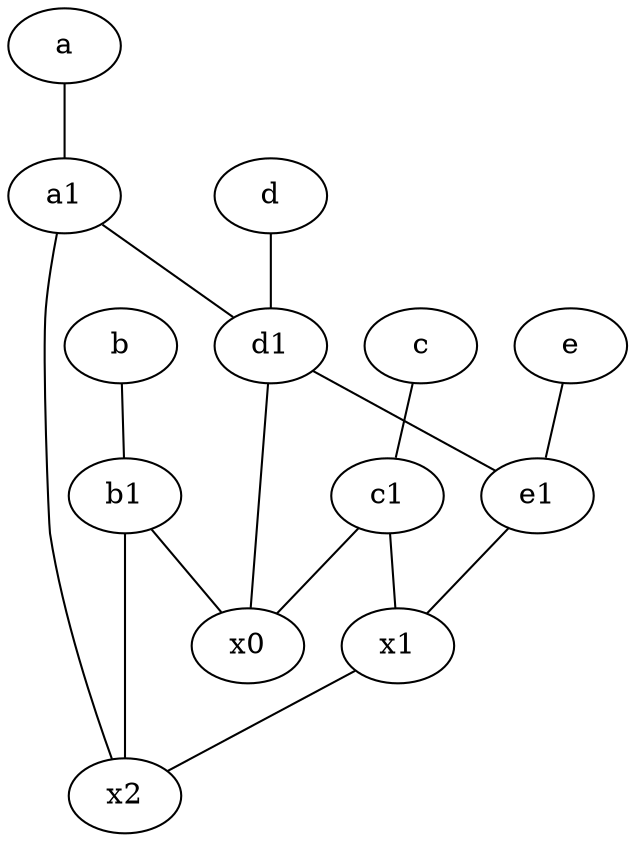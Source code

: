 graph {
	node [labelfontsize=50]
	e [labelfontsize=50 pos="7,9!"]
	x1 [labelfontsize=50]
	d1 [labelfontsize=50 pos="3,5!"]
	c [labelfontsize=50 pos="4.5,2!"]
	b1 [labelfontsize=50 pos="9,4!"]
	e1 [labelfontsize=50 pos="7,7!"]
	a1 [labelfontsize=50 pos="8,3!"]
	a [labelfontsize=50 pos="8,2!"]
	d [labelfontsize=50 pos="2,5!"]
	c1 [labelfontsize=50 pos="4.5,3!"]
	x2 [labelfontsize=50]
	x0 [labelfontsize=50]
	b [labelfontsize=50 pos="10,4!"]
	a1 -- d1
	e1 -- x1
	d1 -- x0
	c -- c1
	e -- e1
	c1 -- x1
	b1 -- x0
	b -- b1
	x1 -- x2
	d -- d1
	c1 -- x0
	a1 -- x2
	a -- a1
	b1 -- x2
	d1 -- e1
}
